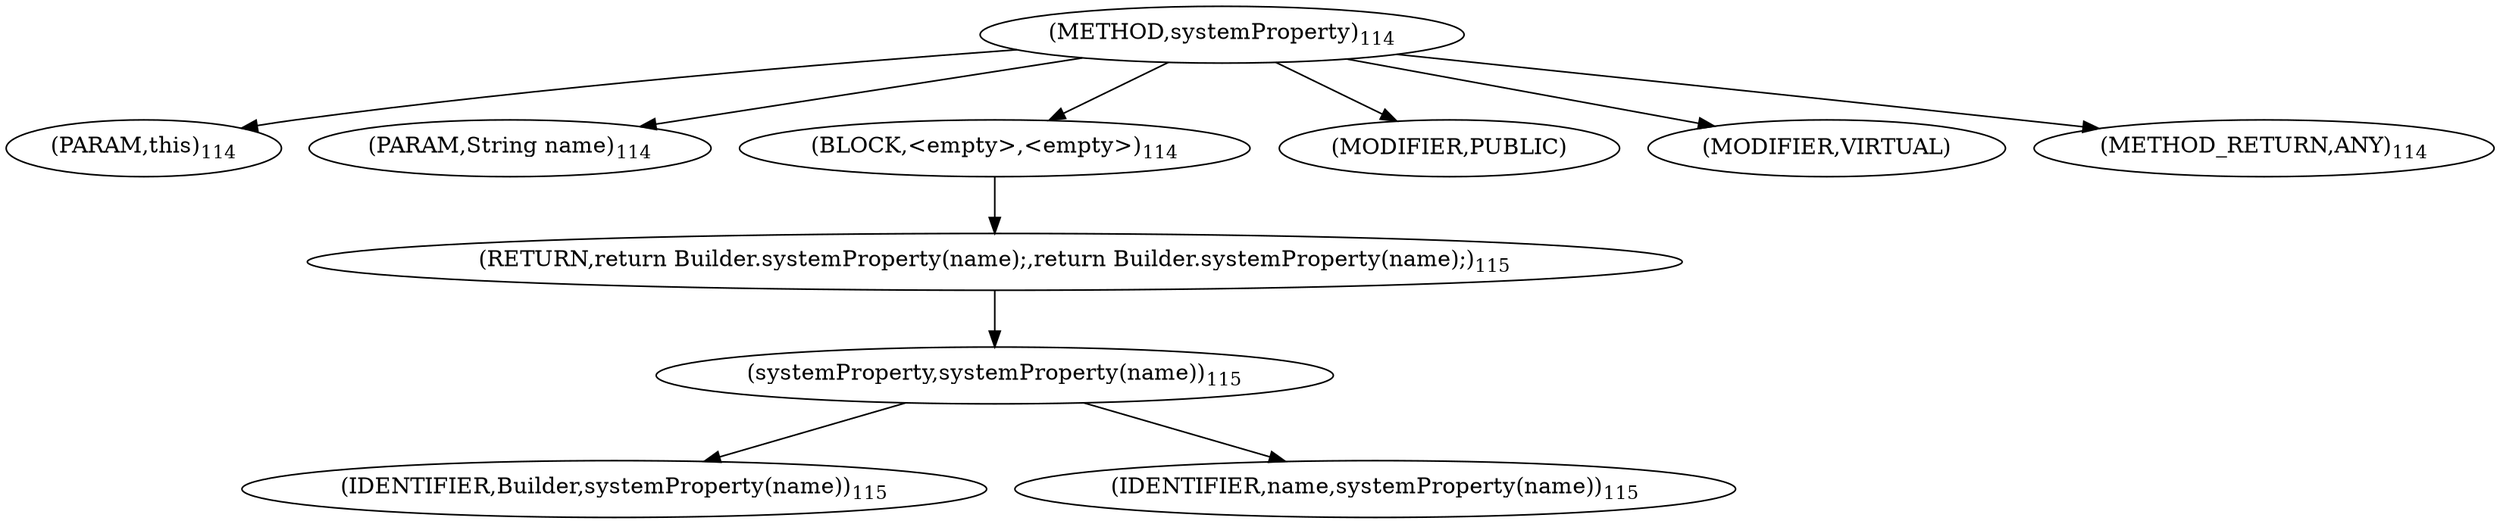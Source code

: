 digraph "systemProperty" {  
"202" [label = <(METHOD,systemProperty)<SUB>114</SUB>> ]
"203" [label = <(PARAM,this)<SUB>114</SUB>> ]
"204" [label = <(PARAM,String name)<SUB>114</SUB>> ]
"205" [label = <(BLOCK,&lt;empty&gt;,&lt;empty&gt;)<SUB>114</SUB>> ]
"206" [label = <(RETURN,return Builder.systemProperty(name);,return Builder.systemProperty(name);)<SUB>115</SUB>> ]
"207" [label = <(systemProperty,systemProperty(name))<SUB>115</SUB>> ]
"208" [label = <(IDENTIFIER,Builder,systemProperty(name))<SUB>115</SUB>> ]
"209" [label = <(IDENTIFIER,name,systemProperty(name))<SUB>115</SUB>> ]
"210" [label = <(MODIFIER,PUBLIC)> ]
"211" [label = <(MODIFIER,VIRTUAL)> ]
"212" [label = <(METHOD_RETURN,ANY)<SUB>114</SUB>> ]
  "202" -> "203" 
  "202" -> "204" 
  "202" -> "205" 
  "202" -> "210" 
  "202" -> "211" 
  "202" -> "212" 
  "205" -> "206" 
  "206" -> "207" 
  "207" -> "208" 
  "207" -> "209" 
}
